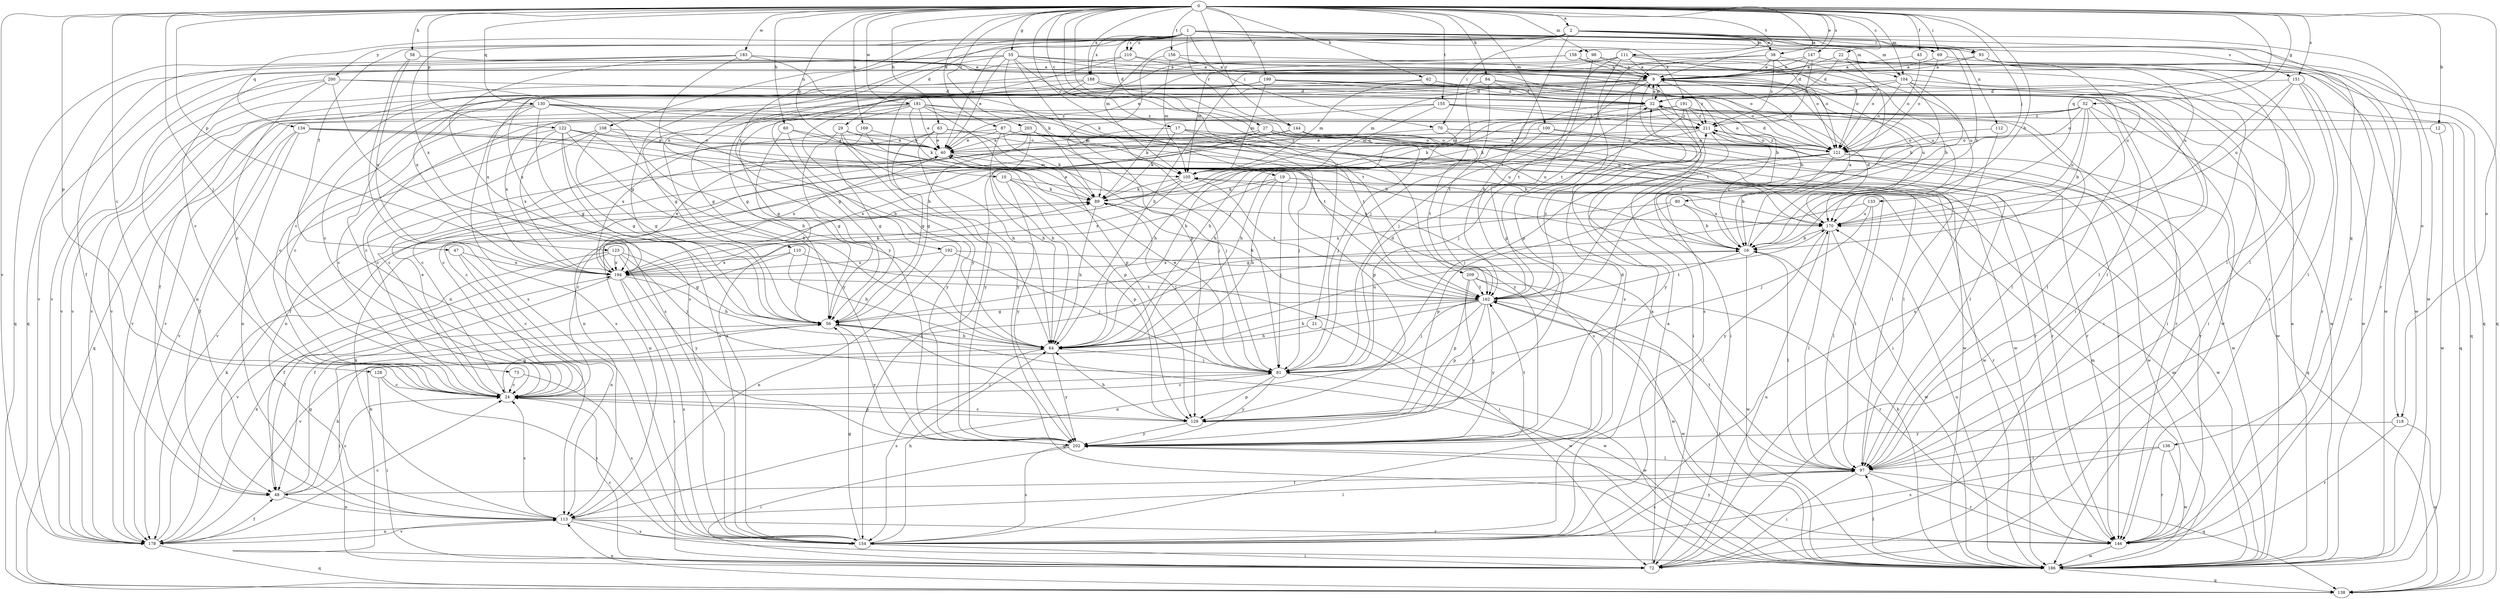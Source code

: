 strict digraph  {
0;
1;
2;
8;
10;
12;
16;
17;
19;
21;
22;
24;
27;
29;
32;
38;
40;
45;
47;
48;
52;
55;
56;
58;
60;
62;
63;
64;
69;
70;
72;
73;
80;
81;
84;
87;
89;
93;
97;
98;
100;
104;
105;
108;
110;
111;
112;
113;
118;
121;
122;
123;
128;
129;
130;
133;
134;
136;
138;
144;
146;
147;
151;
154;
155;
156;
158;
162;
169;
170;
178;
181;
183;
186;
188;
191;
192;
194;
199;
200;
202;
203;
209;
210;
211;
0 -> 2  [label=a];
0 -> 8  [label=a];
0 -> 10  [label=b];
0 -> 12  [label=b];
0 -> 16  [label=b];
0 -> 17  [label=c];
0 -> 19  [label=c];
0 -> 21  [label=c];
0 -> 22  [label=c];
0 -> 24  [label=c];
0 -> 38  [label=e];
0 -> 45  [label=f];
0 -> 52  [label=g];
0 -> 55  [label=g];
0 -> 58  [label=h];
0 -> 60  [label=h];
0 -> 62  [label=h];
0 -> 63  [label=h];
0 -> 69  [label=i];
0 -> 73  [label=j];
0 -> 80  [label=j];
0 -> 84  [label=k];
0 -> 87  [label=k];
0 -> 98  [label=m];
0 -> 100  [label=m];
0 -> 104  [label=m];
0 -> 118  [label=o];
0 -> 122  [label=p];
0 -> 123  [label=p];
0 -> 128  [label=p];
0 -> 130  [label=q];
0 -> 133  [label=q];
0 -> 144  [label=r];
0 -> 147  [label=s];
0 -> 151  [label=s];
0 -> 155  [label=t];
0 -> 156  [label=t];
0 -> 158  [label=t];
0 -> 169  [label=u];
0 -> 178  [label=v];
0 -> 181  [label=w];
0 -> 183  [label=w];
0 -> 188  [label=x];
0 -> 199  [label=y];
0 -> 203  [label=z];
0 -> 209  [label=z];
1 -> 16  [label=b];
1 -> 27  [label=d];
1 -> 29  [label=d];
1 -> 69  [label=i];
1 -> 70  [label=i];
1 -> 93  [label=l];
1 -> 104  [label=m];
1 -> 108  [label=n];
1 -> 118  [label=o];
1 -> 134  [label=q];
1 -> 144  [label=r];
1 -> 146  [label=r];
1 -> 188  [label=x];
1 -> 191  [label=x];
1 -> 192  [label=x];
1 -> 200  [label=y];
1 -> 210  [label=z];
2 -> 38  [label=e];
2 -> 40  [label=e];
2 -> 47  [label=f];
2 -> 70  [label=i];
2 -> 93  [label=l];
2 -> 104  [label=m];
2 -> 105  [label=m];
2 -> 110  [label=n];
2 -> 111  [label=n];
2 -> 112  [label=n];
2 -> 136  [label=q];
2 -> 151  [label=s];
2 -> 162  [label=t];
2 -> 186  [label=w];
2 -> 194  [label=x];
2 -> 210  [label=z];
8 -> 32  [label=d];
8 -> 56  [label=g];
8 -> 81  [label=j];
8 -> 105  [label=m];
8 -> 113  [label=n];
8 -> 121  [label=o];
8 -> 138  [label=q];
8 -> 194  [label=x];
8 -> 211  [label=z];
10 -> 89  [label=k];
10 -> 129  [label=p];
10 -> 146  [label=r];
10 -> 202  [label=y];
12 -> 121  [label=o];
12 -> 186  [label=w];
16 -> 8  [label=a];
16 -> 97  [label=l];
16 -> 162  [label=t];
16 -> 186  [label=w];
16 -> 194  [label=x];
16 -> 211  [label=z];
17 -> 24  [label=c];
17 -> 81  [label=j];
17 -> 89  [label=k];
17 -> 121  [label=o];
17 -> 170  [label=u];
19 -> 24  [label=c];
19 -> 64  [label=h];
19 -> 81  [label=j];
19 -> 89  [label=k];
19 -> 97  [label=l];
19 -> 186  [label=w];
21 -> 64  [label=h];
21 -> 186  [label=w];
22 -> 8  [label=a];
22 -> 32  [label=d];
22 -> 97  [label=l];
22 -> 138  [label=q];
22 -> 162  [label=t];
24 -> 40  [label=e];
24 -> 56  [label=g];
24 -> 81  [label=j];
24 -> 129  [label=p];
27 -> 40  [label=e];
27 -> 81  [label=j];
27 -> 97  [label=l];
27 -> 113  [label=n];
27 -> 146  [label=r];
27 -> 154  [label=s];
27 -> 170  [label=u];
29 -> 40  [label=e];
29 -> 56  [label=g];
29 -> 64  [label=h];
29 -> 121  [label=o];
29 -> 202  [label=y];
32 -> 8  [label=a];
32 -> 72  [label=i];
32 -> 89  [label=k];
32 -> 105  [label=m];
32 -> 211  [label=z];
38 -> 8  [label=a];
38 -> 121  [label=o];
38 -> 154  [label=s];
38 -> 162  [label=t];
38 -> 170  [label=u];
38 -> 211  [label=z];
40 -> 105  [label=m];
40 -> 186  [label=w];
40 -> 194  [label=x];
45 -> 8  [label=a];
45 -> 121  [label=o];
47 -> 24  [label=c];
47 -> 113  [label=n];
47 -> 194  [label=x];
48 -> 24  [label=c];
48 -> 56  [label=g];
48 -> 64  [label=h];
48 -> 113  [label=n];
52 -> 16  [label=b];
52 -> 64  [label=h];
52 -> 89  [label=k];
52 -> 97  [label=l];
52 -> 121  [label=o];
52 -> 170  [label=u];
52 -> 186  [label=w];
52 -> 211  [label=z];
55 -> 8  [label=a];
55 -> 16  [label=b];
55 -> 40  [label=e];
55 -> 56  [label=g];
55 -> 89  [label=k];
55 -> 121  [label=o];
55 -> 129  [label=p];
55 -> 138  [label=q];
55 -> 162  [label=t];
55 -> 178  [label=v];
56 -> 64  [label=h];
56 -> 72  [label=i];
56 -> 186  [label=w];
56 -> 202  [label=y];
58 -> 8  [label=a];
58 -> 16  [label=b];
58 -> 154  [label=s];
58 -> 194  [label=x];
60 -> 16  [label=b];
60 -> 40  [label=e];
60 -> 154  [label=s];
60 -> 202  [label=y];
62 -> 24  [label=c];
62 -> 32  [label=d];
62 -> 72  [label=i];
62 -> 105  [label=m];
63 -> 40  [label=e];
63 -> 56  [label=g];
63 -> 81  [label=j];
63 -> 121  [label=o];
63 -> 146  [label=r];
63 -> 194  [label=x];
63 -> 202  [label=y];
64 -> 81  [label=j];
64 -> 154  [label=s];
64 -> 170  [label=u];
64 -> 202  [label=y];
69 -> 8  [label=a];
69 -> 121  [label=o];
69 -> 146  [label=r];
70 -> 48  [label=f];
70 -> 64  [label=h];
70 -> 121  [label=o];
70 -> 186  [label=w];
72 -> 8  [label=a];
72 -> 16  [label=b];
72 -> 24  [label=c];
72 -> 170  [label=u];
73 -> 24  [label=c];
73 -> 154  [label=s];
80 -> 16  [label=b];
80 -> 129  [label=p];
80 -> 170  [label=u];
80 -> 194  [label=x];
81 -> 24  [label=c];
81 -> 32  [label=d];
81 -> 40  [label=e];
81 -> 129  [label=p];
81 -> 186  [label=w];
81 -> 202  [label=y];
84 -> 16  [label=b];
84 -> 32  [label=d];
84 -> 56  [label=g];
84 -> 162  [label=t];
84 -> 170  [label=u];
84 -> 178  [label=v];
87 -> 16  [label=b];
87 -> 24  [label=c];
87 -> 40  [label=e];
87 -> 64  [label=h];
87 -> 89  [label=k];
87 -> 121  [label=o];
87 -> 186  [label=w];
89 -> 40  [label=e];
89 -> 64  [label=h];
89 -> 81  [label=j];
89 -> 170  [label=u];
93 -> 8  [label=a];
93 -> 81  [label=j];
93 -> 146  [label=r];
93 -> 170  [label=u];
93 -> 186  [label=w];
97 -> 48  [label=f];
97 -> 72  [label=i];
97 -> 138  [label=q];
97 -> 146  [label=r];
97 -> 154  [label=s];
97 -> 162  [label=t];
98 -> 8  [label=a];
98 -> 105  [label=m];
98 -> 129  [label=p];
98 -> 186  [label=w];
100 -> 40  [label=e];
100 -> 64  [label=h];
100 -> 97  [label=l];
100 -> 146  [label=r];
104 -> 32  [label=d];
104 -> 72  [label=i];
104 -> 97  [label=l];
104 -> 121  [label=o];
104 -> 154  [label=s];
104 -> 162  [label=t];
104 -> 178  [label=v];
105 -> 89  [label=k];
105 -> 113  [label=n];
105 -> 162  [label=t];
105 -> 194  [label=x];
108 -> 24  [label=c];
108 -> 40  [label=e];
108 -> 56  [label=g];
108 -> 178  [label=v];
108 -> 202  [label=y];
110 -> 48  [label=f];
110 -> 64  [label=h];
110 -> 72  [label=i];
110 -> 194  [label=x];
111 -> 8  [label=a];
111 -> 24  [label=c];
111 -> 64  [label=h];
111 -> 72  [label=i];
111 -> 121  [label=o];
111 -> 129  [label=p];
111 -> 138  [label=q];
111 -> 162  [label=t];
112 -> 72  [label=i];
112 -> 121  [label=o];
113 -> 24  [label=c];
113 -> 89  [label=k];
113 -> 97  [label=l];
113 -> 146  [label=r];
113 -> 154  [label=s];
113 -> 178  [label=v];
113 -> 186  [label=w];
118 -> 138  [label=q];
118 -> 146  [label=r];
118 -> 202  [label=y];
121 -> 16  [label=b];
121 -> 24  [label=c];
121 -> 32  [label=d];
121 -> 81  [label=j];
121 -> 138  [label=q];
121 -> 186  [label=w];
121 -> 194  [label=x];
121 -> 211  [label=z];
122 -> 16  [label=b];
122 -> 24  [label=c];
122 -> 40  [label=e];
122 -> 56  [label=g];
122 -> 64  [label=h];
122 -> 154  [label=s];
122 -> 194  [label=x];
122 -> 202  [label=y];
123 -> 48  [label=f];
123 -> 56  [label=g];
123 -> 81  [label=j];
123 -> 178  [label=v];
123 -> 194  [label=x];
123 -> 202  [label=y];
128 -> 24  [label=c];
128 -> 72  [label=i];
128 -> 154  [label=s];
129 -> 24  [label=c];
129 -> 64  [label=h];
129 -> 202  [label=y];
130 -> 24  [label=c];
130 -> 56  [label=g];
130 -> 64  [label=h];
130 -> 138  [label=q];
130 -> 154  [label=s];
130 -> 162  [label=t];
130 -> 170  [label=u];
130 -> 211  [label=z];
133 -> 56  [label=g];
133 -> 81  [label=j];
133 -> 97  [label=l];
133 -> 170  [label=u];
134 -> 40  [label=e];
134 -> 48  [label=f];
134 -> 113  [label=n];
134 -> 129  [label=p];
134 -> 154  [label=s];
134 -> 178  [label=v];
136 -> 97  [label=l];
136 -> 146  [label=r];
136 -> 154  [label=s];
136 -> 186  [label=w];
138 -> 113  [label=n];
144 -> 24  [label=c];
144 -> 113  [label=n];
144 -> 121  [label=o];
144 -> 146  [label=r];
144 -> 162  [label=t];
146 -> 105  [label=m];
146 -> 186  [label=w];
146 -> 202  [label=y];
147 -> 8  [label=a];
147 -> 32  [label=d];
147 -> 40  [label=e];
147 -> 170  [label=u];
147 -> 211  [label=z];
151 -> 32  [label=d];
151 -> 97  [label=l];
151 -> 146  [label=r];
151 -> 154  [label=s];
151 -> 170  [label=u];
151 -> 186  [label=w];
154 -> 8  [label=a];
154 -> 56  [label=g];
154 -> 64  [label=h];
154 -> 72  [label=i];
155 -> 24  [label=c];
155 -> 105  [label=m];
155 -> 121  [label=o];
155 -> 138  [label=q];
155 -> 178  [label=v];
155 -> 211  [label=z];
156 -> 8  [label=a];
156 -> 89  [label=k];
156 -> 97  [label=l];
156 -> 105  [label=m];
158 -> 8  [label=a];
158 -> 16  [label=b];
158 -> 24  [label=c];
158 -> 64  [label=h];
158 -> 121  [label=o];
162 -> 56  [label=g];
162 -> 64  [label=h];
162 -> 81  [label=j];
162 -> 89  [label=k];
162 -> 113  [label=n];
162 -> 129  [label=p];
162 -> 178  [label=v];
162 -> 186  [label=w];
162 -> 202  [label=y];
162 -> 211  [label=z];
169 -> 40  [label=e];
169 -> 56  [label=g];
169 -> 129  [label=p];
170 -> 16  [label=b];
170 -> 32  [label=d];
170 -> 97  [label=l];
170 -> 186  [label=w];
170 -> 202  [label=y];
178 -> 24  [label=c];
178 -> 48  [label=f];
178 -> 89  [label=k];
178 -> 113  [label=n];
178 -> 138  [label=q];
178 -> 194  [label=x];
181 -> 24  [label=c];
181 -> 40  [label=e];
181 -> 56  [label=g];
181 -> 89  [label=k];
181 -> 105  [label=m];
181 -> 129  [label=p];
181 -> 162  [label=t];
181 -> 178  [label=v];
181 -> 194  [label=x];
181 -> 211  [label=z];
183 -> 8  [label=a];
183 -> 48  [label=f];
183 -> 81  [label=j];
183 -> 138  [label=q];
183 -> 154  [label=s];
183 -> 170  [label=u];
183 -> 202  [label=y];
186 -> 8  [label=a];
186 -> 16  [label=b];
186 -> 56  [label=g];
186 -> 97  [label=l];
186 -> 105  [label=m];
186 -> 138  [label=q];
186 -> 162  [label=t];
186 -> 170  [label=u];
188 -> 32  [label=d];
188 -> 56  [label=g];
188 -> 121  [label=o];
188 -> 178  [label=v];
188 -> 186  [label=w];
188 -> 202  [label=y];
191 -> 64  [label=h];
191 -> 72  [label=i];
191 -> 81  [label=j];
191 -> 89  [label=k];
191 -> 97  [label=l];
191 -> 146  [label=r];
191 -> 211  [label=z];
192 -> 81  [label=j];
192 -> 97  [label=l];
192 -> 113  [label=n];
192 -> 194  [label=x];
194 -> 40  [label=e];
194 -> 48  [label=f];
194 -> 64  [label=h];
194 -> 72  [label=i];
194 -> 89  [label=k];
194 -> 154  [label=s];
194 -> 162  [label=t];
199 -> 32  [label=d];
199 -> 48  [label=f];
199 -> 56  [label=g];
199 -> 72  [label=i];
199 -> 97  [label=l];
199 -> 105  [label=m];
199 -> 186  [label=w];
199 -> 194  [label=x];
200 -> 24  [label=c];
200 -> 32  [label=d];
200 -> 64  [label=h];
200 -> 113  [label=n];
200 -> 154  [label=s];
200 -> 178  [label=v];
202 -> 32  [label=d];
202 -> 72  [label=i];
202 -> 97  [label=l];
202 -> 154  [label=s];
202 -> 162  [label=t];
203 -> 40  [label=e];
203 -> 56  [label=g];
203 -> 64  [label=h];
203 -> 81  [label=j];
203 -> 97  [label=l];
203 -> 186  [label=w];
209 -> 129  [label=p];
209 -> 146  [label=r];
209 -> 162  [label=t];
209 -> 186  [label=w];
209 -> 202  [label=y];
210 -> 8  [label=a];
210 -> 121  [label=o];
210 -> 178  [label=v];
210 -> 194  [label=x];
211 -> 40  [label=e];
211 -> 64  [label=h];
211 -> 121  [label=o];
211 -> 146  [label=r];
211 -> 202  [label=y];
}
